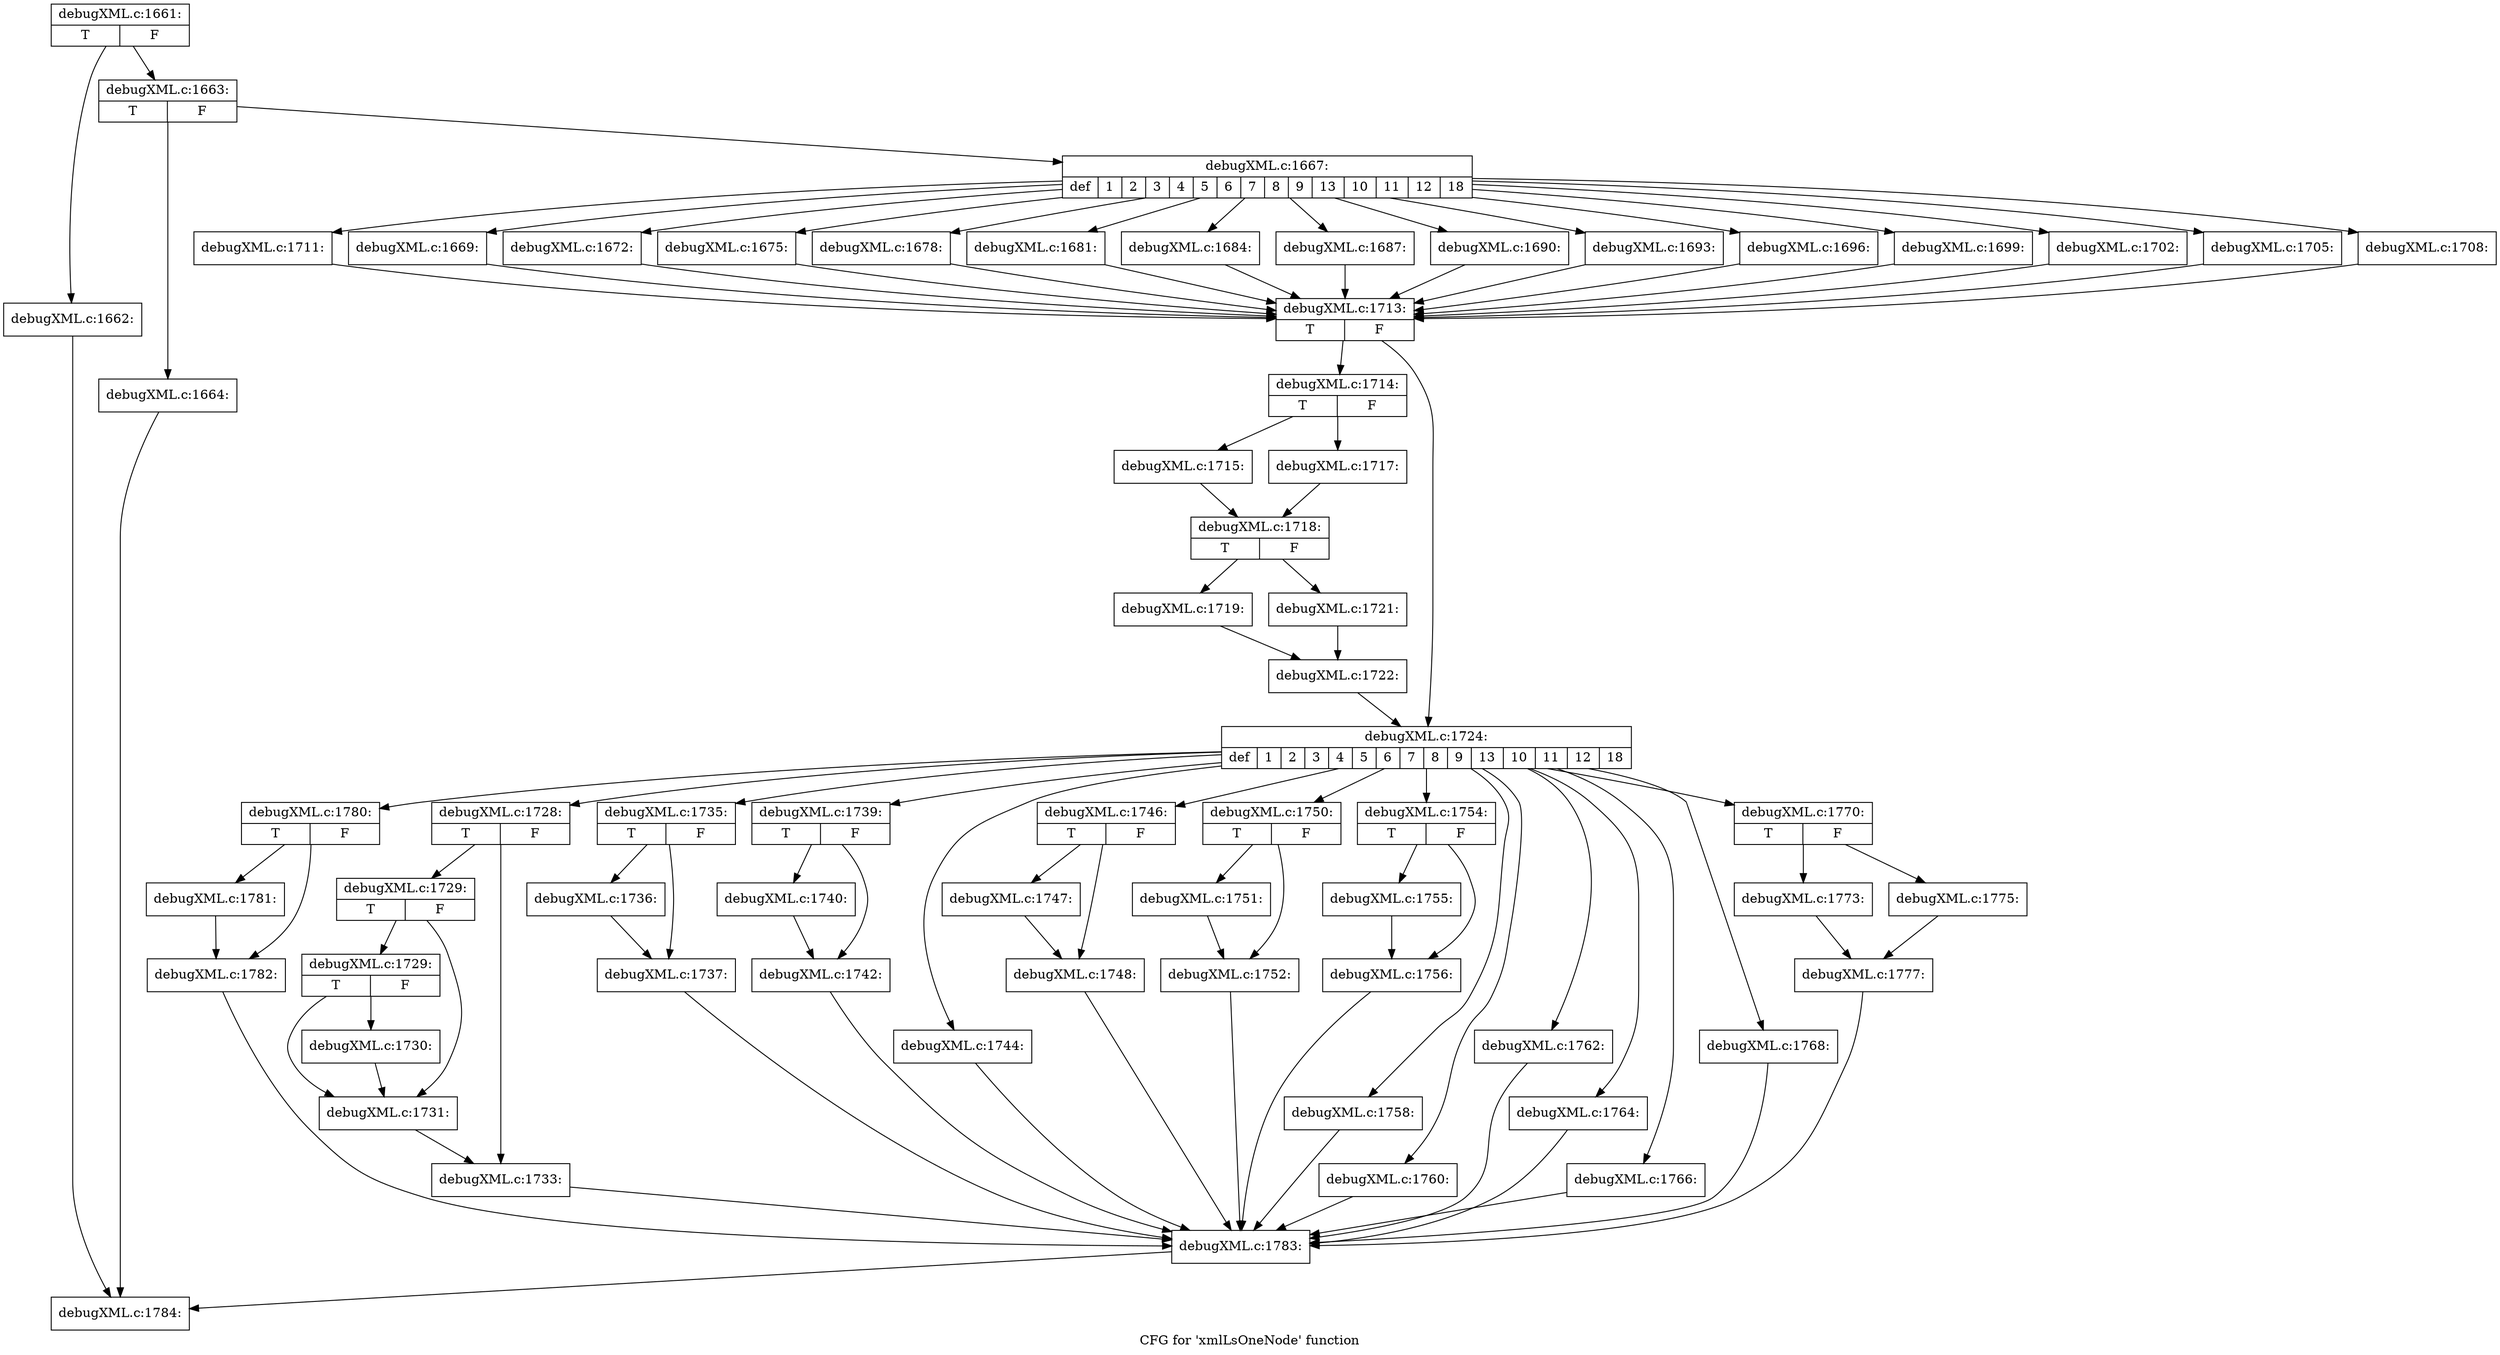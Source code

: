 digraph "CFG for 'xmlLsOneNode' function" {
	label="CFG for 'xmlLsOneNode' function";

	Node0x4958c10 [shape=record,label="{debugXML.c:1661:|{<s0>T|<s1>F}}"];
	Node0x4958c10 -> Node0x4962bc0;
	Node0x4958c10 -> Node0x4962c10;
	Node0x4962bc0 [shape=record,label="{debugXML.c:1662:}"];
	Node0x4962bc0 -> Node0x49591d0;
	Node0x4962c10 [shape=record,label="{debugXML.c:1663:|{<s0>T|<s1>F}}"];
	Node0x4962c10 -> Node0x4963aa0;
	Node0x4962c10 -> Node0x4963af0;
	Node0x4963aa0 [shape=record,label="{debugXML.c:1664:}"];
	Node0x4963aa0 -> Node0x49591d0;
	Node0x4963af0 [shape=record,label="{debugXML.c:1667:|{<s0>def|<s1>1|<s2>2|<s3>3|<s4>4|<s5>5|<s6>6|<s7>7|<s8>8|<s9>9|<s10>13|<s11>10|<s12>11|<s13>12|<s14>18}}"];
	Node0x4963af0 -> Node0x49643e0;
	Node0x4963af0 -> Node0x4964720;
	Node0x4963af0 -> Node0x4964ad0;
	Node0x4963af0 -> Node0x4964e80;
	Node0x4963af0 -> Node0x4965230;
	Node0x4963af0 -> Node0x49655e0;
	Node0x4963af0 -> Node0x4965990;
	Node0x4963af0 -> Node0x4965d40;
	Node0x4963af0 -> Node0x49660f0;
	Node0x4963af0 -> Node0x49664a0;
	Node0x4963af0 -> Node0x4966930;
	Node0x4963af0 -> Node0x4966ce0;
	Node0x4963af0 -> Node0x49674f0;
	Node0x4963af0 -> Node0x4967870;
	Node0x4963af0 -> Node0x4967c40;
	Node0x4964720 [shape=record,label="{debugXML.c:1669:}"];
	Node0x4964720 -> Node0x49641d0;
	Node0x4964ad0 [shape=record,label="{debugXML.c:1672:}"];
	Node0x4964ad0 -> Node0x49641d0;
	Node0x4964e80 [shape=record,label="{debugXML.c:1675:}"];
	Node0x4964e80 -> Node0x49641d0;
	Node0x4965230 [shape=record,label="{debugXML.c:1678:}"];
	Node0x4965230 -> Node0x49641d0;
	Node0x49655e0 [shape=record,label="{debugXML.c:1681:}"];
	Node0x49655e0 -> Node0x49641d0;
	Node0x4965990 [shape=record,label="{debugXML.c:1684:}"];
	Node0x4965990 -> Node0x49641d0;
	Node0x4965d40 [shape=record,label="{debugXML.c:1687:}"];
	Node0x4965d40 -> Node0x49641d0;
	Node0x49660f0 [shape=record,label="{debugXML.c:1690:}"];
	Node0x49660f0 -> Node0x49641d0;
	Node0x49664a0 [shape=record,label="{debugXML.c:1693:}"];
	Node0x49664a0 -> Node0x49641d0;
	Node0x4966930 [shape=record,label="{debugXML.c:1696:}"];
	Node0x4966930 -> Node0x49641d0;
	Node0x4966ce0 [shape=record,label="{debugXML.c:1699:}"];
	Node0x4966ce0 -> Node0x49641d0;
	Node0x49674f0 [shape=record,label="{debugXML.c:1702:}"];
	Node0x49674f0 -> Node0x49641d0;
	Node0x4967870 [shape=record,label="{debugXML.c:1705:}"];
	Node0x4967870 -> Node0x49641d0;
	Node0x4967c40 [shape=record,label="{debugXML.c:1708:}"];
	Node0x4967c40 -> Node0x49641d0;
	Node0x49643e0 [shape=record,label="{debugXML.c:1711:}"];
	Node0x49643e0 -> Node0x49641d0;
	Node0x49641d0 [shape=record,label="{debugXML.c:1713:|{<s0>T|<s1>F}}"];
	Node0x49641d0 -> Node0x491b550;
	Node0x49641d0 -> Node0x491b5a0;
	Node0x491b550 [shape=record,label="{debugXML.c:1714:|{<s0>T|<s1>F}}"];
	Node0x491b550 -> Node0x4968df0;
	Node0x491b550 -> Node0x4968e90;
	Node0x4968df0 [shape=record,label="{debugXML.c:1715:}"];
	Node0x4968df0 -> Node0x4968e40;
	Node0x4968e90 [shape=record,label="{debugXML.c:1717:}"];
	Node0x4968e90 -> Node0x4968e40;
	Node0x4968e40 [shape=record,label="{debugXML.c:1718:|{<s0>T|<s1>F}}"];
	Node0x4968e40 -> Node0x4969690;
	Node0x4968e40 -> Node0x4969730;
	Node0x4969690 [shape=record,label="{debugXML.c:1719:}"];
	Node0x4969690 -> Node0x49696e0;
	Node0x4969730 [shape=record,label="{debugXML.c:1721:}"];
	Node0x4969730 -> Node0x49696e0;
	Node0x49696e0 [shape=record,label="{debugXML.c:1722:}"];
	Node0x49696e0 -> Node0x491b5a0;
	Node0x491b5a0 [shape=record,label="{debugXML.c:1724:|{<s0>def|<s1>1|<s2>2|<s3>3|<s4>4|<s5>5|<s6>6|<s7>7|<s8>8|<s9>9|<s10>13|<s11>10|<s12>11|<s13>12|<s14>18}}"];
	Node0x491b5a0 -> Node0x496a9b0;
	Node0x491b5a0 -> Node0x496acf0;
	Node0x491b5a0 -> Node0x496cbb0;
	Node0x491b5a0 -> Node0x496d530;
	Node0x491b5a0 -> Node0x496de80;
	Node0x491b5a0 -> Node0x496df60;
	Node0x491b5a0 -> Node0x496e960;
	Node0x491b5a0 -> Node0x496f4e0;
	Node0x491b5a0 -> Node0x496ff80;
	Node0x491b5a0 -> Node0x4970060;
	Node0x491b5a0 -> Node0x4970140;
	Node0x491b5a0 -> Node0x4970220;
	Node0x491b5a0 -> Node0x496fb90;
	Node0x491b5a0 -> Node0x496ab50;
	Node0x491b5a0 -> Node0x496ac30;
	Node0x496acf0 [shape=record,label="{debugXML.c:1728:|{<s0>T|<s1>F}}"];
	Node0x496acf0 -> Node0x496ade0;
	Node0x496acf0 -> Node0x496ae30;
	Node0x496ade0 [shape=record,label="{debugXML.c:1729:|{<s0>T|<s1>F}}"];
	Node0x496ade0 -> Node0x496b3c0;
	Node0x496ade0 -> Node0x496b370;
	Node0x496b3c0 [shape=record,label="{debugXML.c:1729:|{<s0>T|<s1>F}}"];
	Node0x496b3c0 -> Node0x496b320;
	Node0x496b3c0 -> Node0x496b370;
	Node0x496b320 [shape=record,label="{debugXML.c:1730:}"];
	Node0x496b320 -> Node0x496b370;
	Node0x496b370 [shape=record,label="{debugXML.c:1731:}"];
	Node0x496b370 -> Node0x496ae30;
	Node0x496ae30 [shape=record,label="{debugXML.c:1733:}"];
	Node0x496ae30 -> Node0x496a7d0;
	Node0x496cbb0 [shape=record,label="{debugXML.c:1735:|{<s0>T|<s1>F}}"];
	Node0x496cbb0 -> Node0x496cca0;
	Node0x496cbb0 -> Node0x496ccf0;
	Node0x496cca0 [shape=record,label="{debugXML.c:1736:}"];
	Node0x496cca0 -> Node0x496ccf0;
	Node0x496ccf0 [shape=record,label="{debugXML.c:1737:}"];
	Node0x496ccf0 -> Node0x496a7d0;
	Node0x496d530 [shape=record,label="{debugXML.c:1739:|{<s0>T|<s1>F}}"];
	Node0x496d530 -> Node0x496d620;
	Node0x496d530 -> Node0x496d670;
	Node0x496d620 [shape=record,label="{debugXML.c:1740:}"];
	Node0x496d620 -> Node0x496d670;
	Node0x496d670 [shape=record,label="{debugXML.c:1742:}"];
	Node0x496d670 -> Node0x496a7d0;
	Node0x496de80 [shape=record,label="{debugXML.c:1744:}"];
	Node0x496de80 -> Node0x496a7d0;
	Node0x496df60 [shape=record,label="{debugXML.c:1746:|{<s0>T|<s1>F}}"];
	Node0x496df60 -> Node0x496e050;
	Node0x496df60 -> Node0x496e0a0;
	Node0x496e050 [shape=record,label="{debugXML.c:1747:}"];
	Node0x496e050 -> Node0x496e0a0;
	Node0x496e0a0 [shape=record,label="{debugXML.c:1748:}"];
	Node0x496e0a0 -> Node0x496a7d0;
	Node0x496e960 [shape=record,label="{debugXML.c:1750:|{<s0>T|<s1>F}}"];
	Node0x496e960 -> Node0x496e540;
	Node0x496e960 -> Node0x494ca80;
	Node0x496e540 [shape=record,label="{debugXML.c:1751:}"];
	Node0x496e540 -> Node0x494ca80;
	Node0x494ca80 [shape=record,label="{debugXML.c:1752:}"];
	Node0x494ca80 -> Node0x496a7d0;
	Node0x496f4e0 [shape=record,label="{debugXML.c:1754:|{<s0>T|<s1>F}}"];
	Node0x496f4e0 -> Node0x496f5d0;
	Node0x496f4e0 -> Node0x496f620;
	Node0x496f5d0 [shape=record,label="{debugXML.c:1755:}"];
	Node0x496f5d0 -> Node0x496f620;
	Node0x496f620 [shape=record,label="{debugXML.c:1756:}"];
	Node0x496f620 -> Node0x496a7d0;
	Node0x496ff80 [shape=record,label="{debugXML.c:1758:}"];
	Node0x496ff80 -> Node0x496a7d0;
	Node0x4970060 [shape=record,label="{debugXML.c:1760:}"];
	Node0x4970060 -> Node0x496a7d0;
	Node0x4970140 [shape=record,label="{debugXML.c:1762:}"];
	Node0x4970140 -> Node0x496a7d0;
	Node0x4970220 [shape=record,label="{debugXML.c:1764:}"];
	Node0x4970220 -> Node0x496a7d0;
	Node0x496fb90 [shape=record,label="{debugXML.c:1766:}"];
	Node0x496fb90 -> Node0x496a7d0;
	Node0x496ab50 [shape=record,label="{debugXML.c:1768:}"];
	Node0x496ab50 -> Node0x496a7d0;
	Node0x496ac30 [shape=record,label="{debugXML.c:1770:|{<s0>T|<s1>F}}"];
	Node0x496ac30 -> Node0x4970ea0;
	Node0x496ac30 -> Node0x4970f40;
	Node0x4970ea0 [shape=record,label="{debugXML.c:1773:}"];
	Node0x4970ea0 -> Node0x4970ef0;
	Node0x4970f40 [shape=record,label="{debugXML.c:1775:}"];
	Node0x4970f40 -> Node0x4970ef0;
	Node0x4970ef0 [shape=record,label="{debugXML.c:1777:}"];
	Node0x4970ef0 -> Node0x496a7d0;
	Node0x496a9b0 [shape=record,label="{debugXML.c:1780:|{<s0>T|<s1>F}}"];
	Node0x496a9b0 -> Node0x4972380;
	Node0x496a9b0 -> Node0x49723d0;
	Node0x4972380 [shape=record,label="{debugXML.c:1781:}"];
	Node0x4972380 -> Node0x49723d0;
	Node0x49723d0 [shape=record,label="{debugXML.c:1782:}"];
	Node0x49723d0 -> Node0x496a7d0;
	Node0x496a7d0 [shape=record,label="{debugXML.c:1783:}"];
	Node0x496a7d0 -> Node0x49591d0;
	Node0x49591d0 [shape=record,label="{debugXML.c:1784:}"];
}
